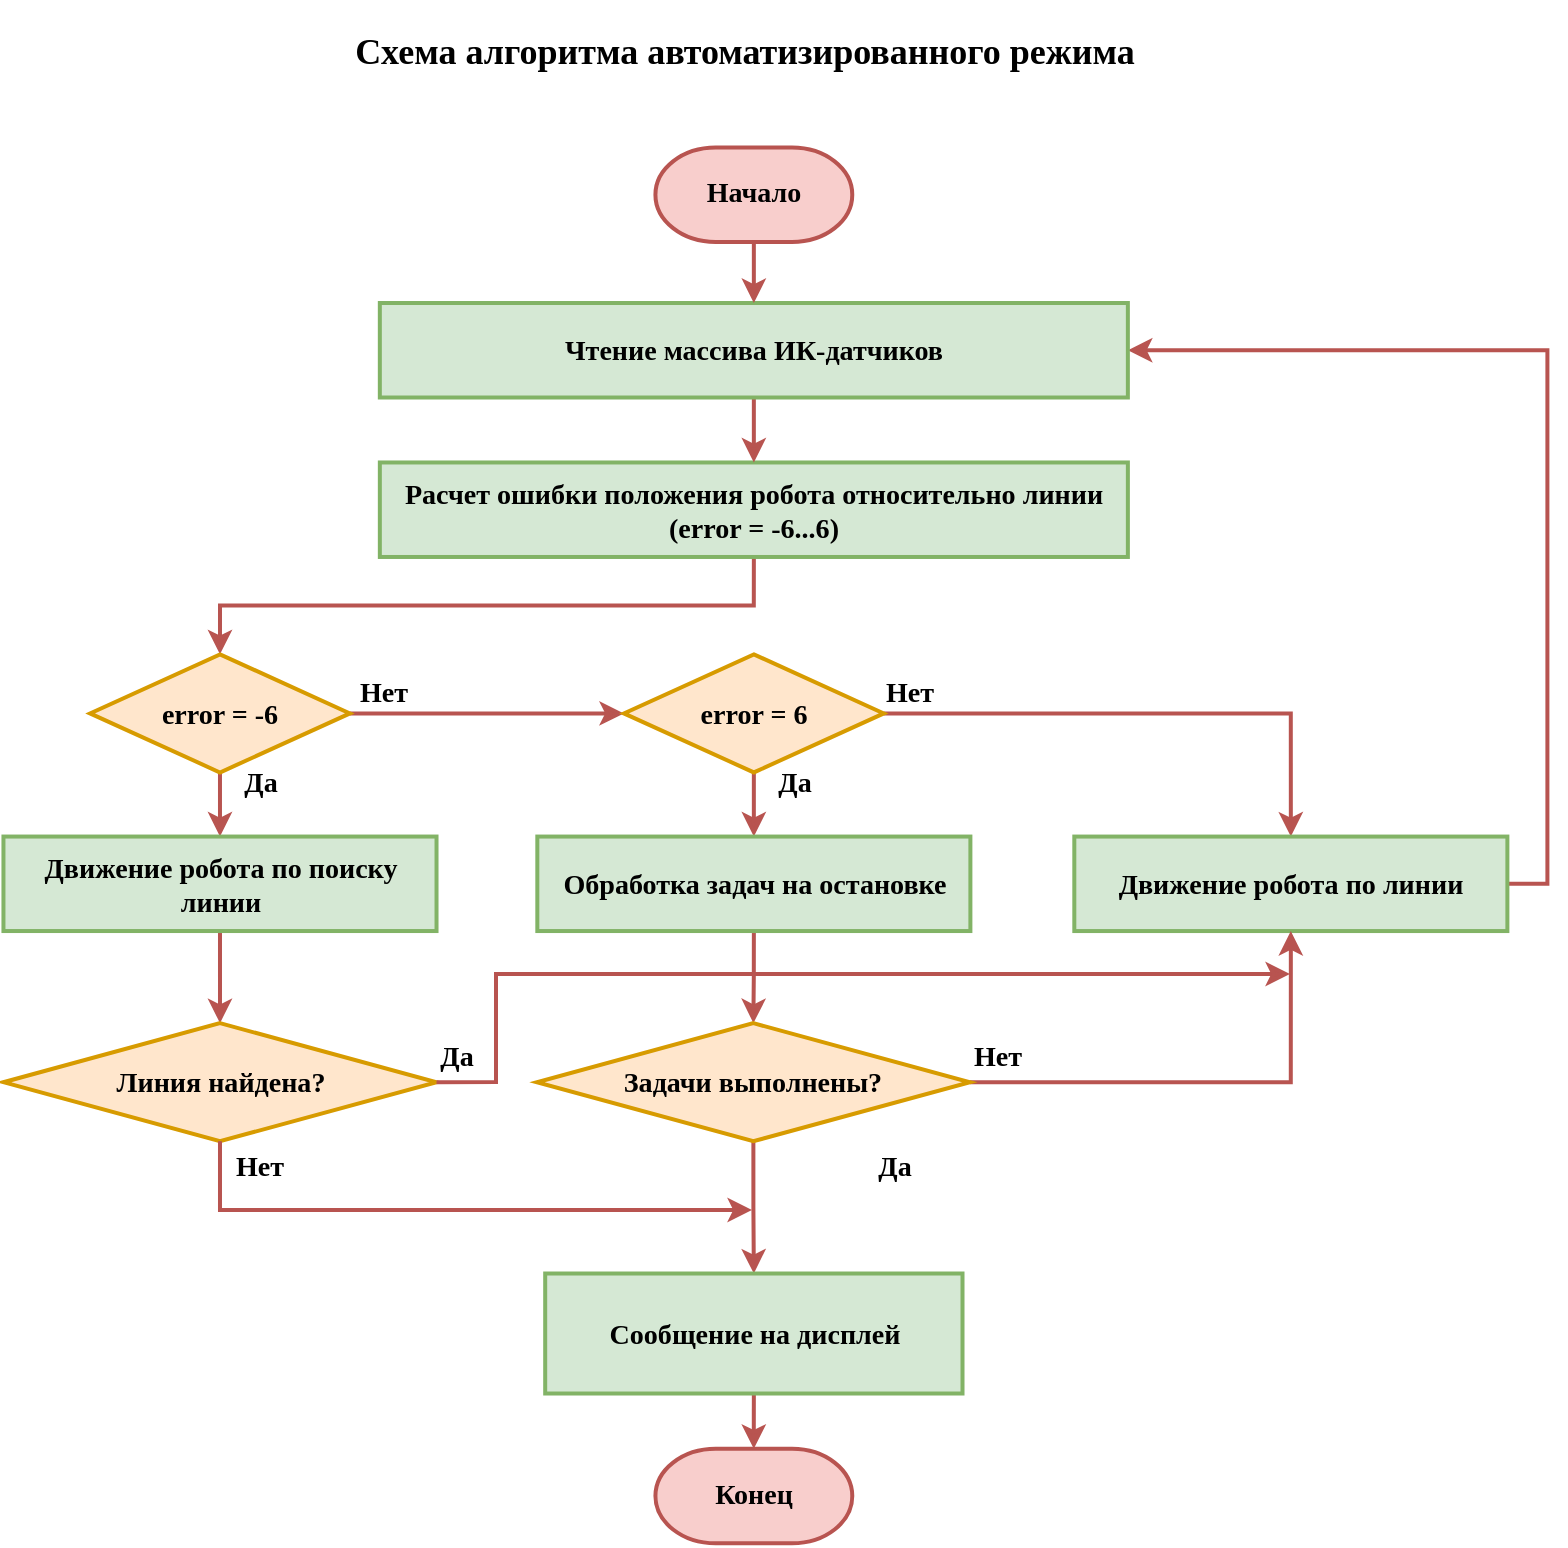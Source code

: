 <mxfile version="21.2.1" type="device">
  <diagram name="Page-1" id="6_AB2R-gjrfG6tbwFRDP">
    <mxGraphModel dx="1420" dy="822" grid="1" gridSize="3.937" guides="1" tooltips="1" connect="1" arrows="1" fold="1" page="1" pageScale="1" pageWidth="1169" pageHeight="1654" math="0" shadow="0">
      <root>
        <mxCell id="0" />
        <mxCell id="1" parent="0" />
        <mxCell id="1zUldSpge4T1tfC3P6NN-2" value="&lt;h2&gt;&lt;font face=&quot;Verdana&quot;&gt;Схема алгоритма автоматизированного режима&lt;/font&gt;&lt;/h2&gt;" style="text;html=1;strokeColor=none;fillColor=none;align=center;verticalAlign=middle;whiteSpace=wrap;rounded=0;" parent="1" vertex="1">
          <mxGeometry x="286.37" y="326.77" width="578.74" height="30" as="geometry" />
        </mxCell>
        <mxCell id="1zUldSpge4T1tfC3P6NN-25" style="edgeStyle=orthogonalEdgeStyle;rounded=0;orthogonalLoop=1;jettySize=auto;html=1;exitX=0.5;exitY=1;exitDx=0;exitDy=0;entryX=0.5;entryY=0;entryDx=0;entryDy=0;strokeWidth=2;fillColor=#f8cecc;strokeColor=#b85450;" parent="1" source="1zUldSpge4T1tfC3P6NN-15" target="1zUldSpge4T1tfC3P6NN-16" edge="1">
          <mxGeometry relative="1" as="geometry" />
        </mxCell>
        <mxCell id="1zUldSpge4T1tfC3P6NN-15" value="&lt;h3&gt;&lt;font face=&quot;Verdana&quot;&gt;Расчет ошибки положения робота относительно линии (error = -6...6)&lt;/font&gt;&lt;/h3&gt;" style="rounded=0;whiteSpace=wrap;html=1;strokeWidth=2;fillColor=#d5e8d4;strokeColor=#82b366;" parent="1" vertex="1">
          <mxGeometry x="392.92" y="547.24" width="374.015" height="47.244" as="geometry" />
        </mxCell>
        <mxCell id="1zUldSpge4T1tfC3P6NN-26" style="edgeStyle=orthogonalEdgeStyle;rounded=0;orthogonalLoop=1;jettySize=auto;html=1;exitX=1;exitY=0.5;exitDx=0;exitDy=0;entryX=0;entryY=0.5;entryDx=0;entryDy=0;strokeWidth=2;fillColor=#f8cecc;strokeColor=#b85450;" parent="1" source="1zUldSpge4T1tfC3P6NN-16" target="1zUldSpge4T1tfC3P6NN-17" edge="1">
          <mxGeometry relative="1" as="geometry" />
        </mxCell>
        <mxCell id="jf6ubxx38okhq46qeq2F-8" style="edgeStyle=orthogonalEdgeStyle;rounded=0;orthogonalLoop=1;jettySize=auto;html=1;exitX=0.5;exitY=1;exitDx=0;exitDy=0;entryX=0.5;entryY=0;entryDx=0;entryDy=0;fillColor=#f8cecc;strokeColor=#b85450;strokeWidth=2;" parent="1" source="1zUldSpge4T1tfC3P6NN-16" target="1zUldSpge4T1tfC3P6NN-19" edge="1">
          <mxGeometry relative="1" as="geometry" />
        </mxCell>
        <mxCell id="1zUldSpge4T1tfC3P6NN-16" value="&lt;h3&gt;&lt;font face=&quot;Verdana&quot;&gt;error = -6&lt;/font&gt;&lt;/h3&gt;" style="rhombus;whiteSpace=wrap;html=1;strokeWidth=2;fillColor=#ffe6cc;strokeColor=#d79b00;" parent="1" vertex="1">
          <mxGeometry x="248.03" y="643.17" width="129.92" height="59.055" as="geometry" />
        </mxCell>
        <mxCell id="1zUldSpge4T1tfC3P6NN-29" style="edgeStyle=orthogonalEdgeStyle;rounded=0;orthogonalLoop=1;jettySize=auto;html=1;exitX=1;exitY=0.5;exitDx=0;exitDy=0;entryX=0.5;entryY=0;entryDx=0;entryDy=0;strokeWidth=2;fillColor=#f8cecc;strokeColor=#b85450;" parent="1" source="1zUldSpge4T1tfC3P6NN-17" target="1zUldSpge4T1tfC3P6NN-20" edge="1">
          <mxGeometry relative="1" as="geometry" />
        </mxCell>
        <mxCell id="jf6ubxx38okhq46qeq2F-9" style="edgeStyle=orthogonalEdgeStyle;rounded=0;orthogonalLoop=1;jettySize=auto;html=1;exitX=0.5;exitY=1;exitDx=0;exitDy=0;entryX=0.5;entryY=0;entryDx=0;entryDy=0;fillColor=#f8cecc;strokeColor=#b85450;strokeWidth=2;" parent="1" source="1zUldSpge4T1tfC3P6NN-17" target="1zUldSpge4T1tfC3P6NN-18" edge="1">
          <mxGeometry relative="1" as="geometry" />
        </mxCell>
        <mxCell id="1zUldSpge4T1tfC3P6NN-17" value="&lt;h3&gt;&lt;font face=&quot;Verdana&quot;&gt;error = 6&lt;/font&gt;&lt;/h3&gt;" style="rhombus;whiteSpace=wrap;html=1;strokeWidth=2;fillColor=#ffe6cc;strokeColor=#d79b00;" parent="1" vertex="1">
          <mxGeometry x="514.967" y="643.167" width="129.92" height="59.055" as="geometry" />
        </mxCell>
        <mxCell id="1zUldSpge4T1tfC3P6NN-31" style="edgeStyle=orthogonalEdgeStyle;rounded=0;orthogonalLoop=1;jettySize=auto;html=1;exitX=0.5;exitY=1;exitDx=0;exitDy=0;entryX=0.5;entryY=0;entryDx=0;entryDy=0;strokeWidth=2;fillColor=#f8cecc;strokeColor=#b85450;" parent="1" source="1zUldSpge4T1tfC3P6NN-18" target="1zUldSpge4T1tfC3P6NN-21" edge="1">
          <mxGeometry relative="1" as="geometry" />
        </mxCell>
        <mxCell id="1zUldSpge4T1tfC3P6NN-18" value="&lt;h3&gt;&lt;font face=&quot;Verdana&quot;&gt;Обработка задач на остановке&lt;/font&gt;&lt;/h3&gt;" style="rounded=0;whiteSpace=wrap;html=1;strokeWidth=2;fillColor=#d5e8d4;strokeColor=#82b366;" parent="1" vertex="1">
          <mxGeometry x="471.66" y="734.28" width="216.535" height="47.244" as="geometry" />
        </mxCell>
        <mxCell id="1zUldSpge4T1tfC3P6NN-30" style="edgeStyle=orthogonalEdgeStyle;rounded=0;orthogonalLoop=1;jettySize=auto;html=1;exitX=0.5;exitY=1;exitDx=0;exitDy=0;entryX=0.5;entryY=0;entryDx=0;entryDy=0;strokeWidth=2;fillColor=#f8cecc;strokeColor=#b85450;" parent="1" source="1zUldSpge4T1tfC3P6NN-19" target="1zUldSpge4T1tfC3P6NN-22" edge="1">
          <mxGeometry relative="1" as="geometry" />
        </mxCell>
        <mxCell id="1zUldSpge4T1tfC3P6NN-19" value="&lt;h3&gt;&lt;font face=&quot;Verdana&quot;&gt;Движение робота по поиску линии&lt;/font&gt;&lt;/h3&gt;" style="rounded=0;whiteSpace=wrap;html=1;strokeWidth=2;fillColor=#d5e8d4;strokeColor=#82b366;" parent="1" vertex="1">
          <mxGeometry x="204.727" y="734.277" width="216.535" height="47.244" as="geometry" />
        </mxCell>
        <mxCell id="9tb0tv9-nR4UMIQ6v7mJ-2" style="edgeStyle=orthogonalEdgeStyle;rounded=0;orthogonalLoop=1;jettySize=auto;html=1;exitX=1;exitY=0.5;exitDx=0;exitDy=0;entryX=1;entryY=0.5;entryDx=0;entryDy=0;fillColor=#f8cecc;strokeColor=#b85450;strokeWidth=2;" parent="1" source="1zUldSpge4T1tfC3P6NN-20" target="9tb0tv9-nR4UMIQ6v7mJ-1" edge="1">
          <mxGeometry relative="1" as="geometry" />
        </mxCell>
        <mxCell id="1zUldSpge4T1tfC3P6NN-20" value="&lt;h3&gt;&lt;font face=&quot;Verdana&quot;&gt;Движение робота по линии&lt;/font&gt;&lt;/h3&gt;" style="rounded=0;whiteSpace=wrap;html=1;strokeWidth=2;fillColor=#d5e8d4;strokeColor=#82b366;" parent="1" vertex="1">
          <mxGeometry x="740.154" y="734.284" width="216.535" height="47.244" as="geometry" />
        </mxCell>
        <mxCell id="1zUldSpge4T1tfC3P6NN-35" style="edgeStyle=orthogonalEdgeStyle;rounded=0;orthogonalLoop=1;jettySize=auto;html=1;exitX=1;exitY=0.5;exitDx=0;exitDy=0;entryX=0.5;entryY=1;entryDx=0;entryDy=0;strokeWidth=2;fillColor=#f8cecc;strokeColor=#b85450;" parent="1" source="1zUldSpge4T1tfC3P6NN-21" target="1zUldSpge4T1tfC3P6NN-20" edge="1">
          <mxGeometry relative="1" as="geometry" />
        </mxCell>
        <mxCell id="jf6ubxx38okhq46qeq2F-4" style="edgeStyle=orthogonalEdgeStyle;rounded=0;orthogonalLoop=1;jettySize=auto;html=1;exitX=0.5;exitY=1;exitDx=0;exitDy=0;entryX=0.5;entryY=0;entryDx=0;entryDy=0;fillColor=#f8cecc;strokeColor=#b85450;strokeWidth=2;" parent="1" source="1zUldSpge4T1tfC3P6NN-21" target="9tb0tv9-nR4UMIQ6v7mJ-3" edge="1">
          <mxGeometry relative="1" as="geometry" />
        </mxCell>
        <mxCell id="1zUldSpge4T1tfC3P6NN-21" value="&lt;h3&gt;&lt;font face=&quot;Verdana&quot;&gt;Задачи выполнены?&lt;/font&gt;&lt;/h3&gt;" style="rhombus;whiteSpace=wrap;html=1;strokeWidth=2;fillColor=#ffe6cc;strokeColor=#d79b00;" parent="1" vertex="1">
          <mxGeometry x="471.42" y="827.58" width="216.535" height="59.055" as="geometry" />
        </mxCell>
        <mxCell id="1zUldSpge4T1tfC3P6NN-22" value="&lt;h3&gt;&lt;font face=&quot;Verdana&quot;&gt;Линия найдена?&lt;/font&gt;&lt;/h3&gt;" style="rhombus;whiteSpace=wrap;html=1;strokeWidth=2;fillColor=#ffe6cc;strokeColor=#d79b00;" parent="1" vertex="1">
          <mxGeometry x="204.727" y="827.577" width="216.535" height="59.055" as="geometry" />
        </mxCell>
        <mxCell id="1zUldSpge4T1tfC3P6NN-37" value="" style="endArrow=classic;html=1;rounded=0;strokeWidth=2;fillColor=#f8cecc;strokeColor=#b85450;exitX=0.5;exitY=1;exitDx=0;exitDy=0;" parent="1" source="1zUldSpge4T1tfC3P6NN-22" edge="1">
          <mxGeometry width="50" height="50" relative="1" as="geometry">
            <mxPoint x="313" y="910" as="sourcePoint" />
            <mxPoint x="579" y="921" as="targetPoint" />
            <Array as="points">
              <mxPoint x="313" y="921" />
            </Array>
          </mxGeometry>
        </mxCell>
        <mxCell id="1zUldSpge4T1tfC3P6NN-38" value="" style="endArrow=classic;html=1;rounded=0;exitX=1;exitY=0.5;exitDx=0;exitDy=0;strokeWidth=2;fillColor=#f8cecc;strokeColor=#b85450;" parent="1" source="1zUldSpge4T1tfC3P6NN-22" edge="1">
          <mxGeometry width="50" height="50" relative="1" as="geometry">
            <mxPoint x="423.262" y="857.104" as="sourcePoint" />
            <mxPoint x="848" y="803" as="targetPoint" />
            <Array as="points">
              <mxPoint x="451" y="857" />
              <mxPoint x="451" y="803" />
            </Array>
          </mxGeometry>
        </mxCell>
        <mxCell id="1zUldSpge4T1tfC3P6NN-43" value="&lt;h3&gt;&lt;font face=&quot;Verdana&quot;&gt;Да&lt;/font&gt;&lt;/h3&gt;" style="text;html=1;align=center;verticalAlign=middle;resizable=0;points=[];autosize=1;strokeColor=none;fillColor=none;strokeWidth=2;" parent="1" vertex="1">
          <mxGeometry x="627.953" y="869.564" width="43.307" height="59.055" as="geometry" />
        </mxCell>
        <mxCell id="1zUldSpge4T1tfC3P6NN-44" value="&lt;h3&gt;&lt;font face=&quot;Verdana&quot;&gt;Да&lt;/font&gt;&lt;/h3&gt;" style="text;html=1;align=center;verticalAlign=middle;resizable=0;points=[];autosize=1;strokeColor=none;fillColor=none;strokeWidth=2;" parent="1" vertex="1">
          <mxGeometry x="409.45" y="814.961" width="43.307" height="59.055" as="geometry" />
        </mxCell>
        <mxCell id="1zUldSpge4T1tfC3P6NN-45" value="&lt;h3&gt;&lt;font face=&quot;Verdana&quot;&gt;Нет&lt;/font&gt;&lt;/h3&gt;" style="text;html=1;strokeColor=none;fillColor=none;align=center;verticalAlign=middle;whiteSpace=wrap;rounded=0;strokeWidth=2;" parent="1" vertex="1">
          <mxGeometry x="672.28" y="829.49" width="60" height="30" as="geometry" />
        </mxCell>
        <mxCell id="1zUldSpge4T1tfC3P6NN-46" value="&lt;h3&gt;&lt;font face=&quot;Verdana&quot;&gt;Нет&lt;/font&gt;&lt;/h3&gt;" style="text;html=1;strokeColor=none;fillColor=none;align=center;verticalAlign=middle;whiteSpace=wrap;rounded=0;strokeWidth=2;" parent="1" vertex="1">
          <mxGeometry x="302.677" y="884.087" width="60" height="30" as="geometry" />
        </mxCell>
        <mxCell id="8TADhTHKz7zTzQEvmNys-2" value="&lt;h3&gt;&lt;font face=&quot;Verdana&quot;&gt;Да&lt;/font&gt;&lt;/h3&gt;" style="text;html=1;align=center;verticalAlign=middle;resizable=0;points=[];autosize=1;strokeColor=none;fillColor=none;strokeWidth=2;" parent="1" vertex="1">
          <mxGeometry x="311.027" y="677.108" width="43.307" height="59.055" as="geometry" />
        </mxCell>
        <mxCell id="8TADhTHKz7zTzQEvmNys-3" value="&lt;h3&gt;&lt;font face=&quot;Verdana&quot;&gt;Да&lt;/font&gt;&lt;/h3&gt;" style="text;html=1;align=center;verticalAlign=middle;resizable=0;points=[];autosize=1;strokeColor=none;fillColor=none;strokeWidth=2;" parent="1" vertex="1">
          <mxGeometry x="578.734" y="677.105" width="43.307" height="59.055" as="geometry" />
        </mxCell>
        <mxCell id="8TADhTHKz7zTzQEvmNys-4" value="&lt;h3&gt;&lt;font face=&quot;Verdana&quot;&gt;Нет&lt;/font&gt;&lt;/h3&gt;" style="text;html=1;strokeColor=none;fillColor=none;align=center;verticalAlign=middle;whiteSpace=wrap;rounded=0;strokeWidth=2;" parent="1" vertex="1">
          <mxGeometry x="627.957" y="647.107" width="60" height="30" as="geometry" />
        </mxCell>
        <mxCell id="8TADhTHKz7zTzQEvmNys-5" value="&lt;h3&gt;&lt;font face=&quot;Verdana&quot;&gt;Нет&lt;/font&gt;&lt;/h3&gt;" style="text;html=1;strokeColor=none;fillColor=none;align=center;verticalAlign=middle;whiteSpace=wrap;rounded=0;strokeWidth=2;" parent="1" vertex="1">
          <mxGeometry x="365.194" y="647.104" width="60" height="30" as="geometry" />
        </mxCell>
        <mxCell id="jf6ubxx38okhq46qeq2F-7" style="edgeStyle=orthogonalEdgeStyle;rounded=0;orthogonalLoop=1;jettySize=auto;html=1;exitX=0.5;exitY=1;exitDx=0;exitDy=0;entryX=0.5;entryY=0;entryDx=0;entryDy=0;fillColor=#f8cecc;strokeColor=#b85450;strokeWidth=2;" parent="1" source="9tb0tv9-nR4UMIQ6v7mJ-1" target="1zUldSpge4T1tfC3P6NN-15" edge="1">
          <mxGeometry relative="1" as="geometry" />
        </mxCell>
        <mxCell id="9tb0tv9-nR4UMIQ6v7mJ-1" value="&lt;h3&gt;&lt;font face=&quot;Verdana&quot;&gt;Чтение массива ИК-датчиков&lt;/font&gt;&lt;/h3&gt;" style="rounded=0;whiteSpace=wrap;html=1;strokeWidth=2;fillColor=#d5e8d4;strokeColor=#82b366;" parent="1" vertex="1">
          <mxGeometry x="392.917" y="467.507" width="374.015" height="47.244" as="geometry" />
        </mxCell>
        <mxCell id="jf6ubxx38okhq46qeq2F-5" style="edgeStyle=orthogonalEdgeStyle;rounded=0;orthogonalLoop=1;jettySize=auto;html=1;exitX=0.5;exitY=1;exitDx=0;exitDy=0;fillColor=#f8cecc;strokeColor=#b85450;strokeWidth=2;" parent="1" source="9tb0tv9-nR4UMIQ6v7mJ-3" target="zYz3Oi47Cdk0zoVA4tae-2" edge="1">
          <mxGeometry relative="1" as="geometry" />
        </mxCell>
        <mxCell id="9tb0tv9-nR4UMIQ6v7mJ-3" value="&lt;h3&gt;&lt;font face=&quot;Verdana&quot;&gt;Сообщение на дисплей&lt;/font&gt;&lt;/h3&gt;" style="rounded=0;whiteSpace=wrap;html=1;strokeWidth=2;fillColor=#d5e8d4;strokeColor=#82b366;movable=1;resizable=1;rotatable=1;deletable=1;editable=1;locked=0;connectable=1;" parent="1" vertex="1">
          <mxGeometry x="475.597" y="952.757" width="208.66" height="60" as="geometry" />
        </mxCell>
        <mxCell id="jf6ubxx38okhq46qeq2F-2" style="edgeStyle=orthogonalEdgeStyle;rounded=0;orthogonalLoop=1;jettySize=auto;html=1;exitX=0.5;exitY=1;exitDx=0;exitDy=0;exitPerimeter=0;entryX=0.5;entryY=0;entryDx=0;entryDy=0;fillColor=#f8cecc;strokeColor=#b85450;strokeWidth=2;" parent="1" source="zYz3Oi47Cdk0zoVA4tae-1" target="9tb0tv9-nR4UMIQ6v7mJ-1" edge="1">
          <mxGeometry relative="1" as="geometry" />
        </mxCell>
        <mxCell id="zYz3Oi47Cdk0zoVA4tae-1" value="&lt;b&gt;&lt;span style=&quot;font-family: Verdana;&quot;&gt;&lt;font style=&quot;font-size: 14px;&quot;&gt;Начало&lt;/font&gt;&lt;/span&gt;&lt;/b&gt;" style="strokeWidth=2;html=1;shape=mxgraph.flowchart.terminator;whiteSpace=wrap;spacingBottom=0;fillColor=#f8cecc;strokeColor=#b85450;shadow=0;fillStyle=auto;" parent="1" vertex="1">
          <mxGeometry x="530.71" y="389.76" width="98.425" height="47.244" as="geometry" />
        </mxCell>
        <mxCell id="zYz3Oi47Cdk0zoVA4tae-2" value="&lt;span style=&quot;font-family: Verdana;&quot;&gt;&lt;font style=&quot;font-size: 14px;&quot;&gt;Конец&lt;/font&gt;&lt;/span&gt;" style="strokeWidth=2;html=1;shape=mxgraph.flowchart.terminator;whiteSpace=wrap;spacingBottom=0;fillColor=#f8cecc;strokeColor=#b85450;fontStyle=1;spacingLeft=0;" parent="1" vertex="1">
          <mxGeometry x="530.717" y="1040.427" width="98.425" height="47.244" as="geometry" />
        </mxCell>
      </root>
    </mxGraphModel>
  </diagram>
</mxfile>
